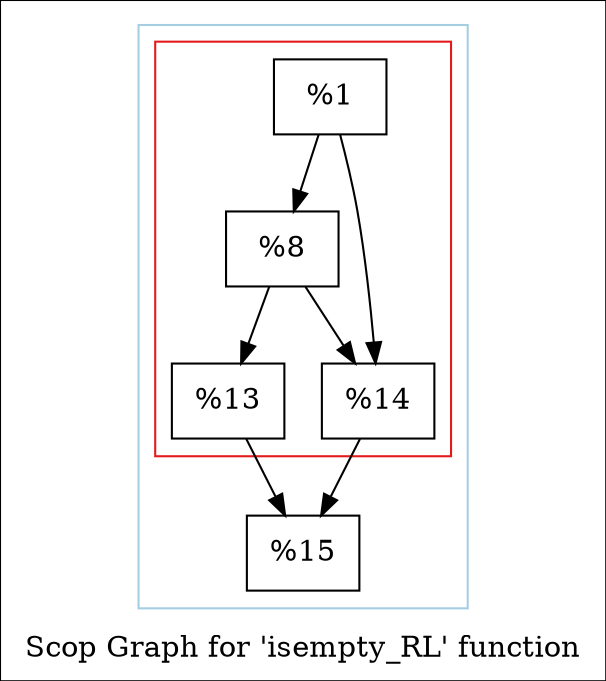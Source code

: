 digraph "Scop Graph for 'isempty_RL' function" {
	label="Scop Graph for 'isempty_RL' function";

	Node0x1789830 [shape=record,label="{%1}"];
	Node0x1789830 -> Node0x16fdd50;
	Node0x1789830 -> Node0x182e540;
	Node0x16fdd50 [shape=record,label="{%8}"];
	Node0x16fdd50 -> Node0x1967ea0;
	Node0x16fdd50 -> Node0x182e540;
	Node0x1967ea0 [shape=record,label="{%13}"];
	Node0x1967ea0 -> Node0x18eadd0;
	Node0x18eadd0 [shape=record,label="{%15}"];
	Node0x182e540 [shape=record,label="{%14}"];
	Node0x182e540 -> Node0x18eadd0;
	colorscheme = "paired12"
        subgraph cluster_0x19681f0 {
          label = "";
          style = solid;
          color = 1
          subgraph cluster_0x18d2190 {
            label = "";
            style = solid;
            color = 6
            Node0x1789830;
            Node0x16fdd50;
            Node0x1967ea0;
            Node0x182e540;
          }
          Node0x18eadd0;
        }
}
